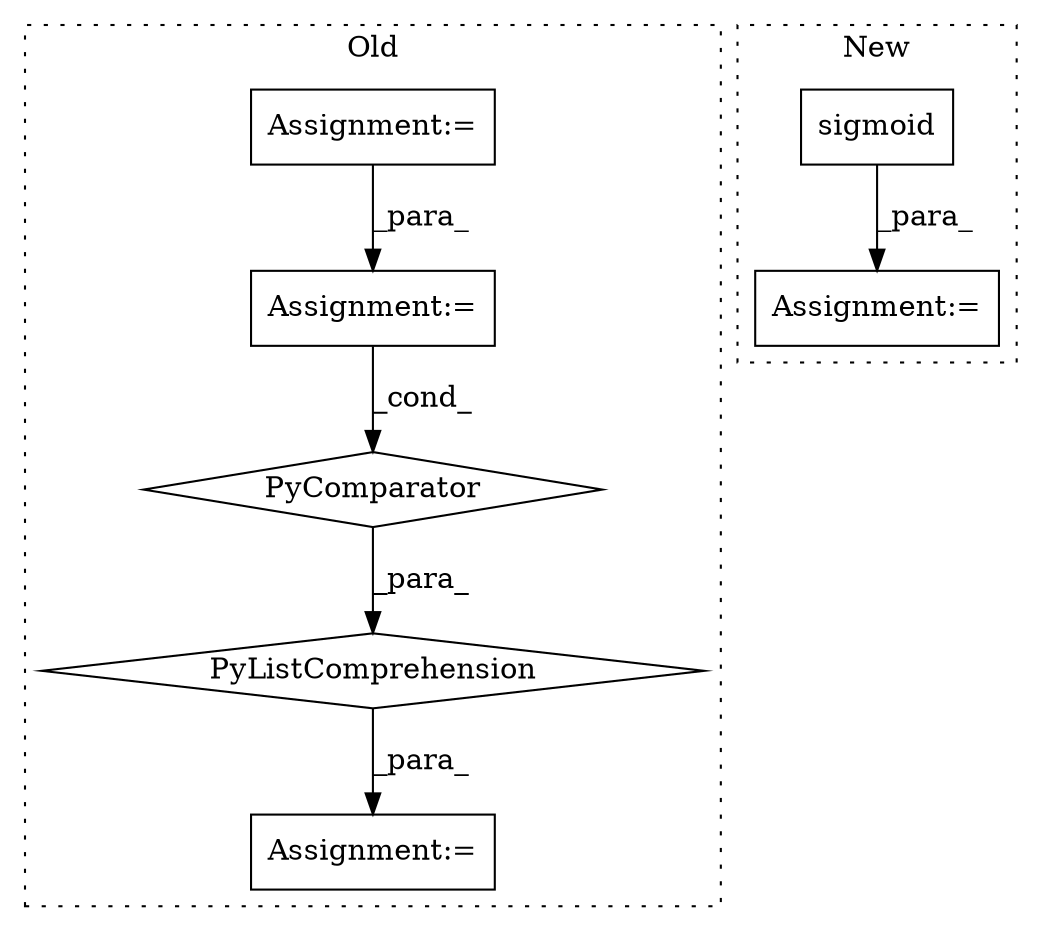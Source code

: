 digraph G {
subgraph cluster0 {
1 [label="PyComparator" a="113" s="25837" l="82" shape="diamond"];
3 [label="PyListComprehension" a="109" s="25677" l="250" shape="diamond"];
4 [label="Assignment:=" a="7" s="25837" l="82" shape="box"];
5 [label="Assignment:=" a="7" s="25662" l="15" shape="box"];
7 [label="Assignment:=" a="7" s="25378" l="1" shape="box"];
label = "Old";
style="dotted";
}
subgraph cluster1 {
2 [label="sigmoid" a="32" s="25729,25757" l="8,1" shape="box"];
6 [label="Assignment:=" a="7" s="25636" l="1" shape="box"];
label = "New";
style="dotted";
}
1 -> 3 [label="_para_"];
2 -> 6 [label="_para_"];
3 -> 5 [label="_para_"];
4 -> 1 [label="_cond_"];
7 -> 4 [label="_para_"];
}